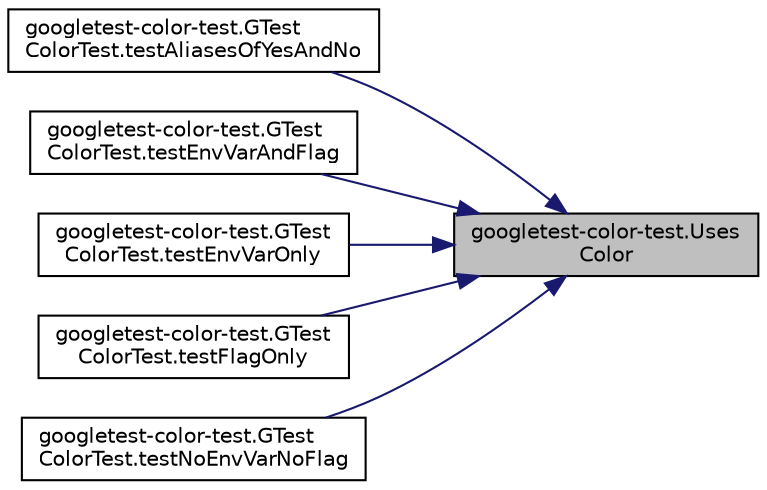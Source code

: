 digraph "googletest-color-test.UsesColor"
{
 // LATEX_PDF_SIZE
  bgcolor="transparent";
  edge [fontname="Helvetica",fontsize="10",labelfontname="Helvetica",labelfontsize="10"];
  node [fontname="Helvetica",fontsize="10",shape=record];
  rankdir="RL";
  Node1 [label="googletest-color-test.Uses\lColor",height=0.2,width=0.4,color="black", fillcolor="grey75", style="filled", fontcolor="black",tooltip=" "];
  Node1 -> Node2 [dir="back",color="midnightblue",fontsize="10",style="solid",fontname="Helvetica"];
  Node2 [label="googletest-color-test.GTest\lColorTest.testAliasesOfYesAndNo",height=0.2,width=0.4,color="black",URL="$classgoogletest-color-test_1_1GTestColorTest.html#a82dd36b6a0fa82d417b7ec5e660c6e41",tooltip=" "];
  Node1 -> Node3 [dir="back",color="midnightblue",fontsize="10",style="solid",fontname="Helvetica"];
  Node3 [label="googletest-color-test.GTest\lColorTest.testEnvVarAndFlag",height=0.2,width=0.4,color="black",URL="$classgoogletest-color-test_1_1GTestColorTest.html#a8f6cbbaa18feb66b8b03e6cc1f493f49",tooltip=" "];
  Node1 -> Node4 [dir="back",color="midnightblue",fontsize="10",style="solid",fontname="Helvetica"];
  Node4 [label="googletest-color-test.GTest\lColorTest.testEnvVarOnly",height=0.2,width=0.4,color="black",URL="$classgoogletest-color-test_1_1GTestColorTest.html#a1f0a2bab46c123e865a821307bd689de",tooltip=" "];
  Node1 -> Node5 [dir="back",color="midnightblue",fontsize="10",style="solid",fontname="Helvetica"];
  Node5 [label="googletest-color-test.GTest\lColorTest.testFlagOnly",height=0.2,width=0.4,color="black",URL="$classgoogletest-color-test_1_1GTestColorTest.html#ade41e99b5486c9d947d9b817210174f6",tooltip=" "];
  Node1 -> Node6 [dir="back",color="midnightblue",fontsize="10",style="solid",fontname="Helvetica"];
  Node6 [label="googletest-color-test.GTest\lColorTest.testNoEnvVarNoFlag",height=0.2,width=0.4,color="black",URL="$classgoogletest-color-test_1_1GTestColorTest.html#ae36014618c6afc19fa6d77babf8faa88",tooltip=" "];
}
